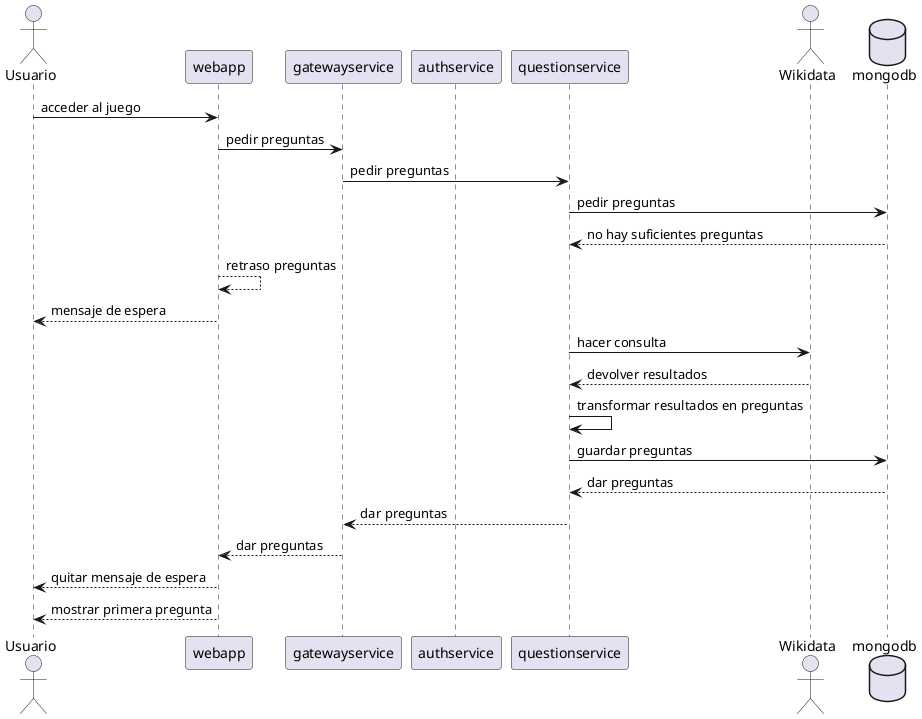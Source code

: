 @startuml Diagrama de secuencia plantuml
actor Usuario
participant webapp
participant gatewayservice
participant authservice
participant questionservice
actor wikidata as "Wikidata"
database mongodb
Usuario -> webapp: acceder al juego
webapp -> gatewayservice: pedir preguntas
gatewayservice -> questionservice: pedir preguntas
questionservice -> mongodb: pedir preguntas
mongodb --> questionservice: no hay suficientes preguntas
webapp --> webapp: retraso preguntas
webapp --> Usuario: mensaje de espera
questionservice -> wikidata: hacer consulta
wikidata --> questionservice: devolver resultados
questionservice -> questionservice: transformar resultados en preguntas
questionservice -> mongodb: guardar preguntas
mongodb --> questionservice: dar preguntas
questionservice --> gatewayservice: dar preguntas
gatewayservice --> webapp: dar preguntas
webapp --> Usuario: quitar mensaje de espera
webapp --> Usuario: mostrar primera pregunta
@enduml